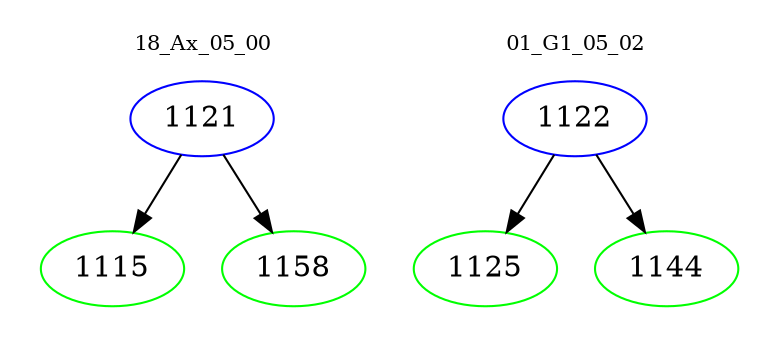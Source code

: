 digraph{
subgraph cluster_0 {
color = white
label = "18_Ax_05_00";
fontsize=10;
T0_1121 [label="1121", color="blue"]
T0_1121 -> T0_1115 [color="black"]
T0_1115 [label="1115", color="green"]
T0_1121 -> T0_1158 [color="black"]
T0_1158 [label="1158", color="green"]
}
subgraph cluster_1 {
color = white
label = "01_G1_05_02";
fontsize=10;
T1_1122 [label="1122", color="blue"]
T1_1122 -> T1_1125 [color="black"]
T1_1125 [label="1125", color="green"]
T1_1122 -> T1_1144 [color="black"]
T1_1144 [label="1144", color="green"]
}
}
